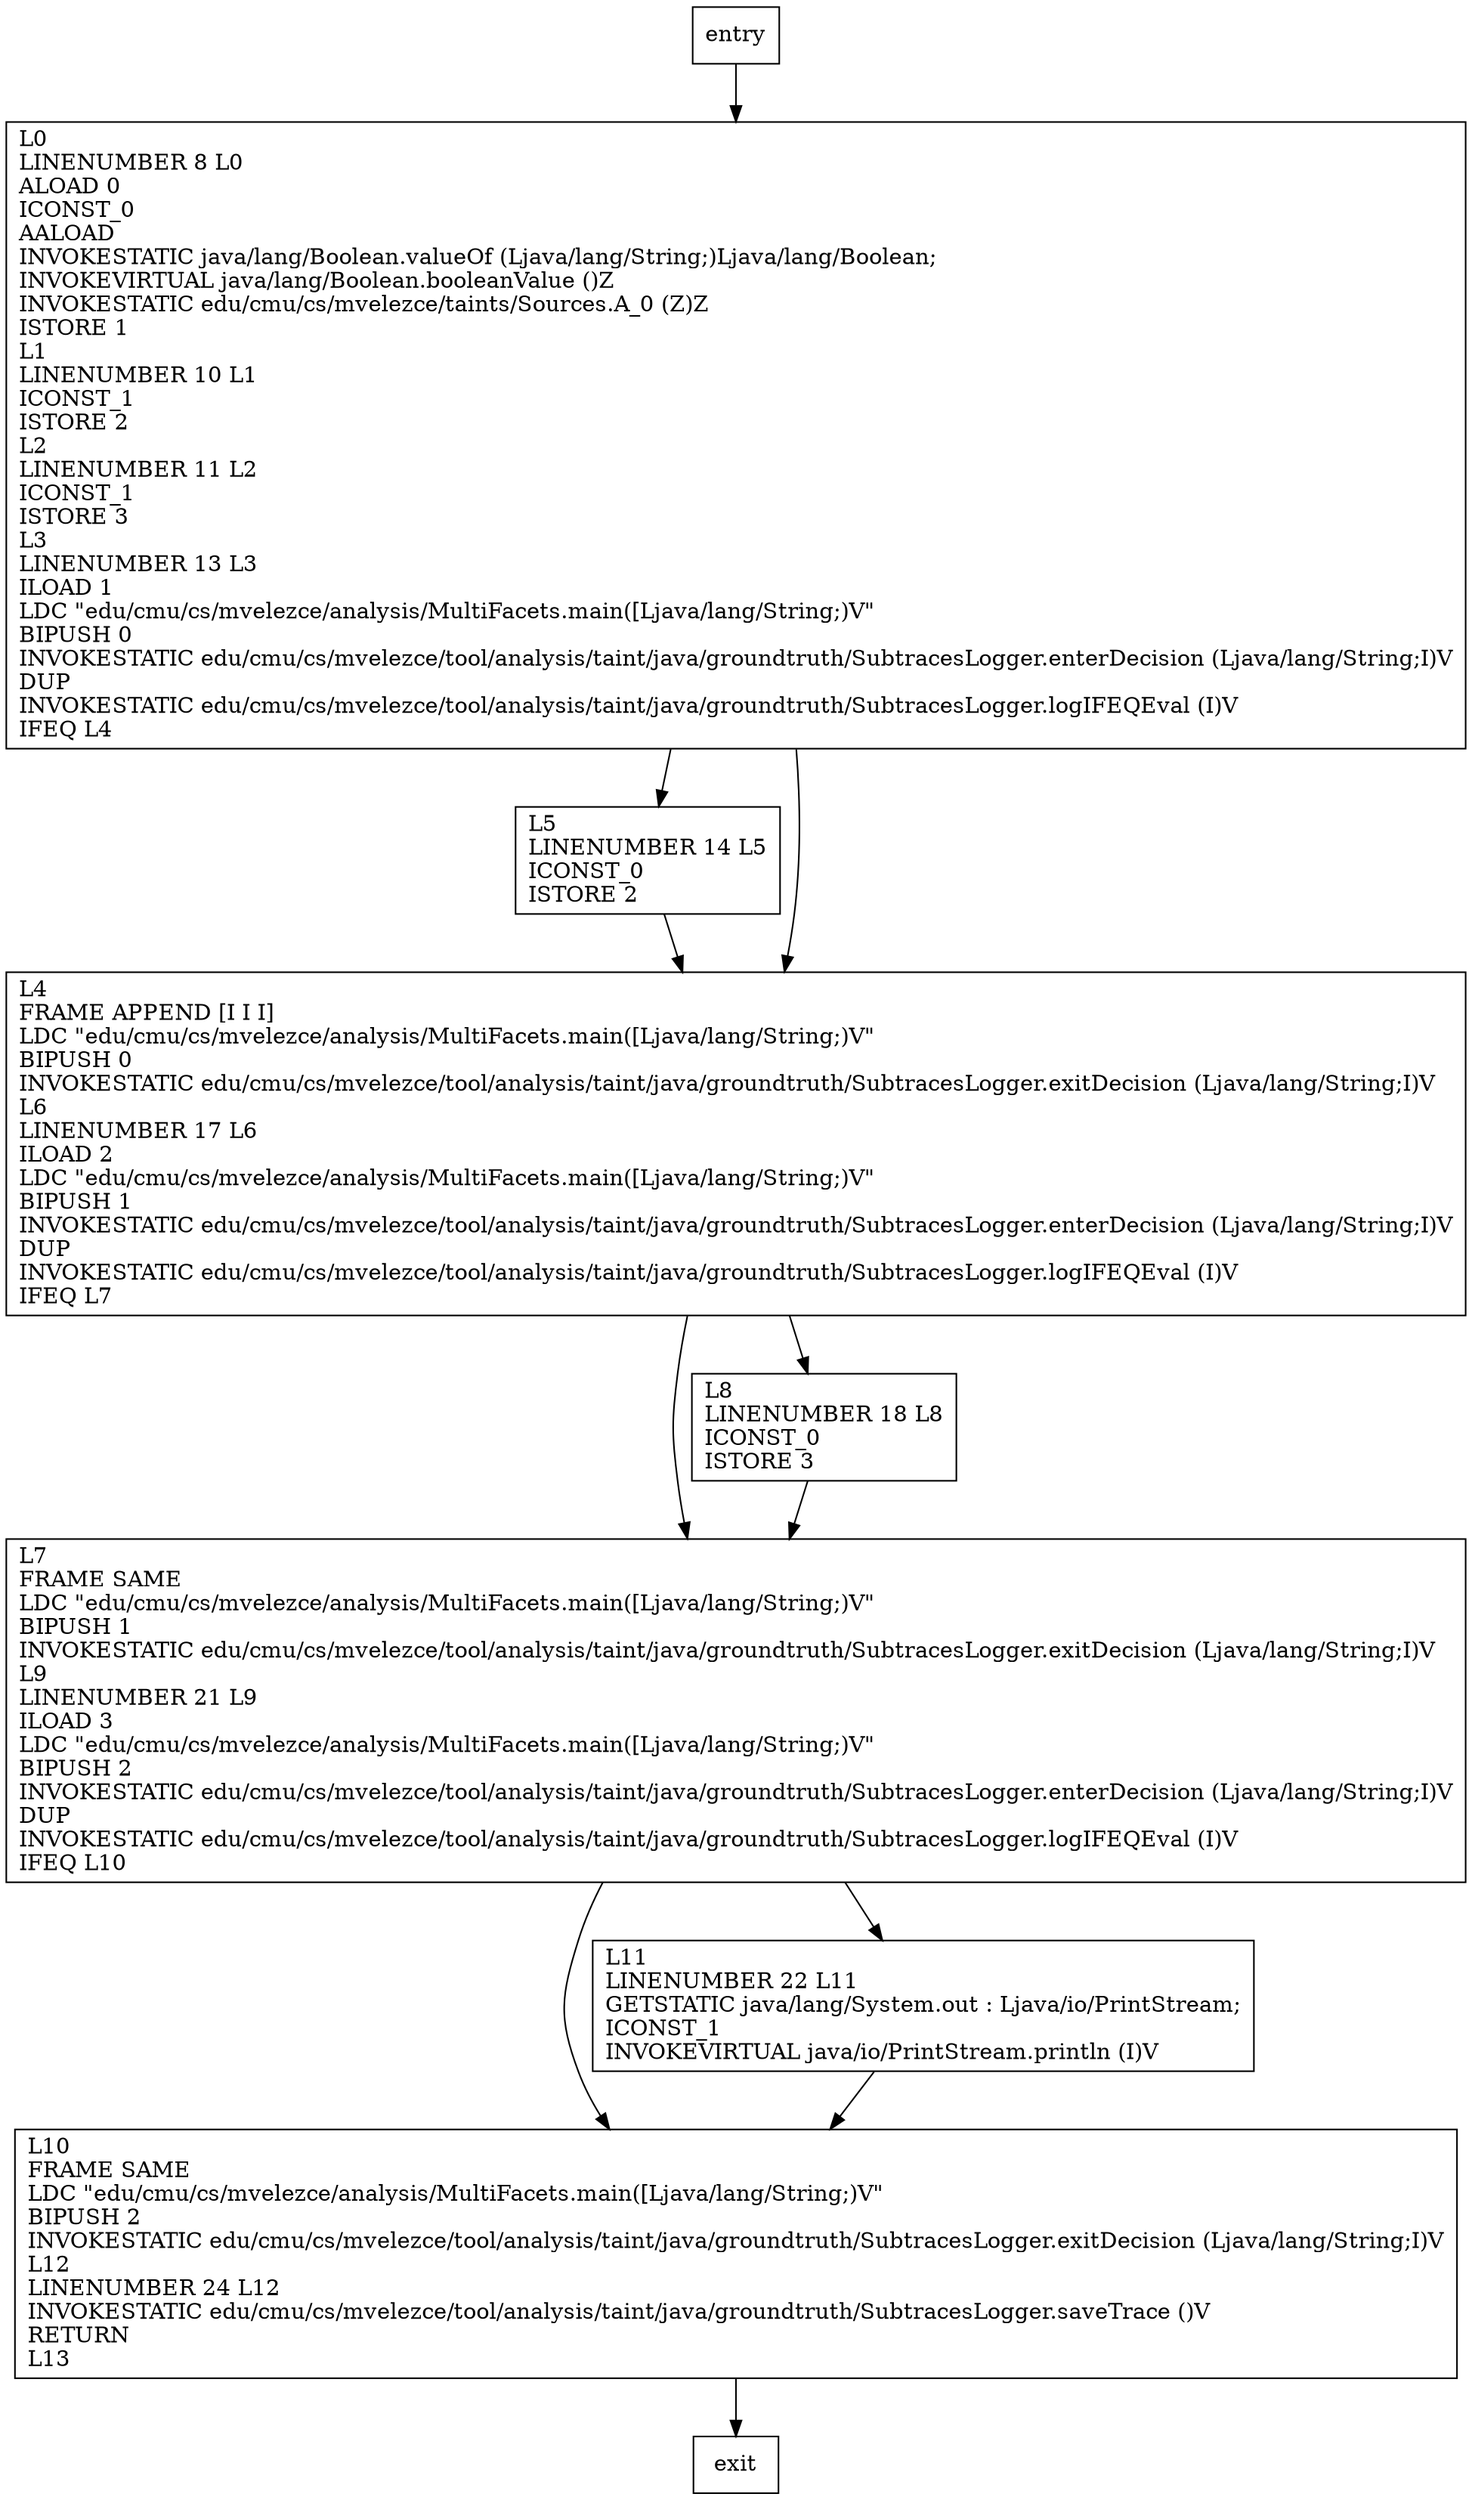 digraph main {
node [shape=record];
1468876113 [label="L7\lFRAME SAME\lLDC \"edu/cmu/cs/mvelezce/analysis/MultiFacets.main([Ljava/lang/String;)V\"\lBIPUSH 1\lINVOKESTATIC edu/cmu/cs/mvelezce/tool/analysis/taint/java/groundtruth/SubtracesLogger.exitDecision (Ljava/lang/String;I)V\lL9\lLINENUMBER 21 L9\lILOAD 3\lLDC \"edu/cmu/cs/mvelezce/analysis/MultiFacets.main([Ljava/lang/String;)V\"\lBIPUSH 2\lINVOKESTATIC edu/cmu/cs/mvelezce/tool/analysis/taint/java/groundtruth/SubtracesLogger.enterDecision (Ljava/lang/String;I)V\lDUP\lINVOKESTATIC edu/cmu/cs/mvelezce/tool/analysis/taint/java/groundtruth/SubtracesLogger.logIFEQEval (I)V\lIFEQ L10\l"];
592559975 [label="L10\lFRAME SAME\lLDC \"edu/cmu/cs/mvelezce/analysis/MultiFacets.main([Ljava/lang/String;)V\"\lBIPUSH 2\lINVOKESTATIC edu/cmu/cs/mvelezce/tool/analysis/taint/java/groundtruth/SubtracesLogger.exitDecision (Ljava/lang/String;I)V\lL12\lLINENUMBER 24 L12\lINVOKESTATIC edu/cmu/cs/mvelezce/tool/analysis/taint/java/groundtruth/SubtracesLogger.saveTrace ()V\lRETURN\lL13\l"];
1499144714 [label="L8\lLINENUMBER 18 L8\lICONST_0\lISTORE 3\l"];
876249301 [label="L11\lLINENUMBER 22 L11\lGETSTATIC java/lang/System.out : Ljava/io/PrintStream;\lICONST_1\lINVOKEVIRTUAL java/io/PrintStream.println (I)V\l"];
1593447492 [label="L0\lLINENUMBER 8 L0\lALOAD 0\lICONST_0\lAALOAD\lINVOKESTATIC java/lang/Boolean.valueOf (Ljava/lang/String;)Ljava/lang/Boolean;\lINVOKEVIRTUAL java/lang/Boolean.booleanValue ()Z\lINVOKESTATIC edu/cmu/cs/mvelezce/taints/Sources.A_0 (Z)Z\lISTORE 1\lL1\lLINENUMBER 10 L1\lICONST_1\lISTORE 2\lL2\lLINENUMBER 11 L2\lICONST_1\lISTORE 3\lL3\lLINENUMBER 13 L3\lILOAD 1\lLDC \"edu/cmu/cs/mvelezce/analysis/MultiFacets.main([Ljava/lang/String;)V\"\lBIPUSH 0\lINVOKESTATIC edu/cmu/cs/mvelezce/tool/analysis/taint/java/groundtruth/SubtracesLogger.enterDecision (Ljava/lang/String;I)V\lDUP\lINVOKESTATIC edu/cmu/cs/mvelezce/tool/analysis/taint/java/groundtruth/SubtracesLogger.logIFEQEval (I)V\lIFEQ L4\l"];
470809470 [label="L5\lLINENUMBER 14 L5\lICONST_0\lISTORE 2\l"];
156489184 [label="L4\lFRAME APPEND [I I I]\lLDC \"edu/cmu/cs/mvelezce/analysis/MultiFacets.main([Ljava/lang/String;)V\"\lBIPUSH 0\lINVOKESTATIC edu/cmu/cs/mvelezce/tool/analysis/taint/java/groundtruth/SubtracesLogger.exitDecision (Ljava/lang/String;I)V\lL6\lLINENUMBER 17 L6\lILOAD 2\lLDC \"edu/cmu/cs/mvelezce/analysis/MultiFacets.main([Ljava/lang/String;)V\"\lBIPUSH 1\lINVOKESTATIC edu/cmu/cs/mvelezce/tool/analysis/taint/java/groundtruth/SubtracesLogger.enterDecision (Ljava/lang/String;I)V\lDUP\lINVOKESTATIC edu/cmu/cs/mvelezce/tool/analysis/taint/java/groundtruth/SubtracesLogger.logIFEQEval (I)V\lIFEQ L7\l"];
entry;
exit;
1468876113 -> 592559975;
1468876113 -> 876249301;
592559975 -> exit;
entry -> 1593447492;
1499144714 -> 1468876113;
876249301 -> 592559975;
1593447492 -> 470809470;
1593447492 -> 156489184;
470809470 -> 156489184;
156489184 -> 1468876113;
156489184 -> 1499144714;
}
